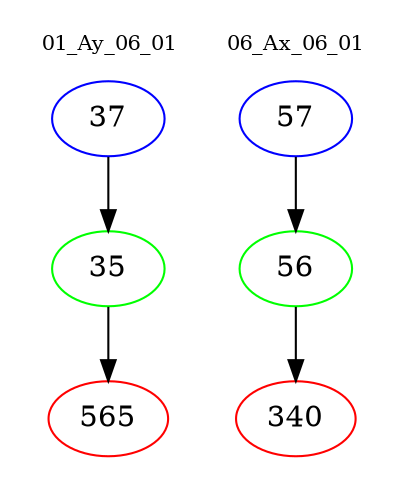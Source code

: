 digraph{
subgraph cluster_0 {
color = white
label = "01_Ay_06_01";
fontsize=10;
T0_37 [label="37", color="blue"]
T0_37 -> T0_35 [color="black"]
T0_35 [label="35", color="green"]
T0_35 -> T0_565 [color="black"]
T0_565 [label="565", color="red"]
}
subgraph cluster_1 {
color = white
label = "06_Ax_06_01";
fontsize=10;
T1_57 [label="57", color="blue"]
T1_57 -> T1_56 [color="black"]
T1_56 [label="56", color="green"]
T1_56 -> T1_340 [color="black"]
T1_340 [label="340", color="red"]
}
}
